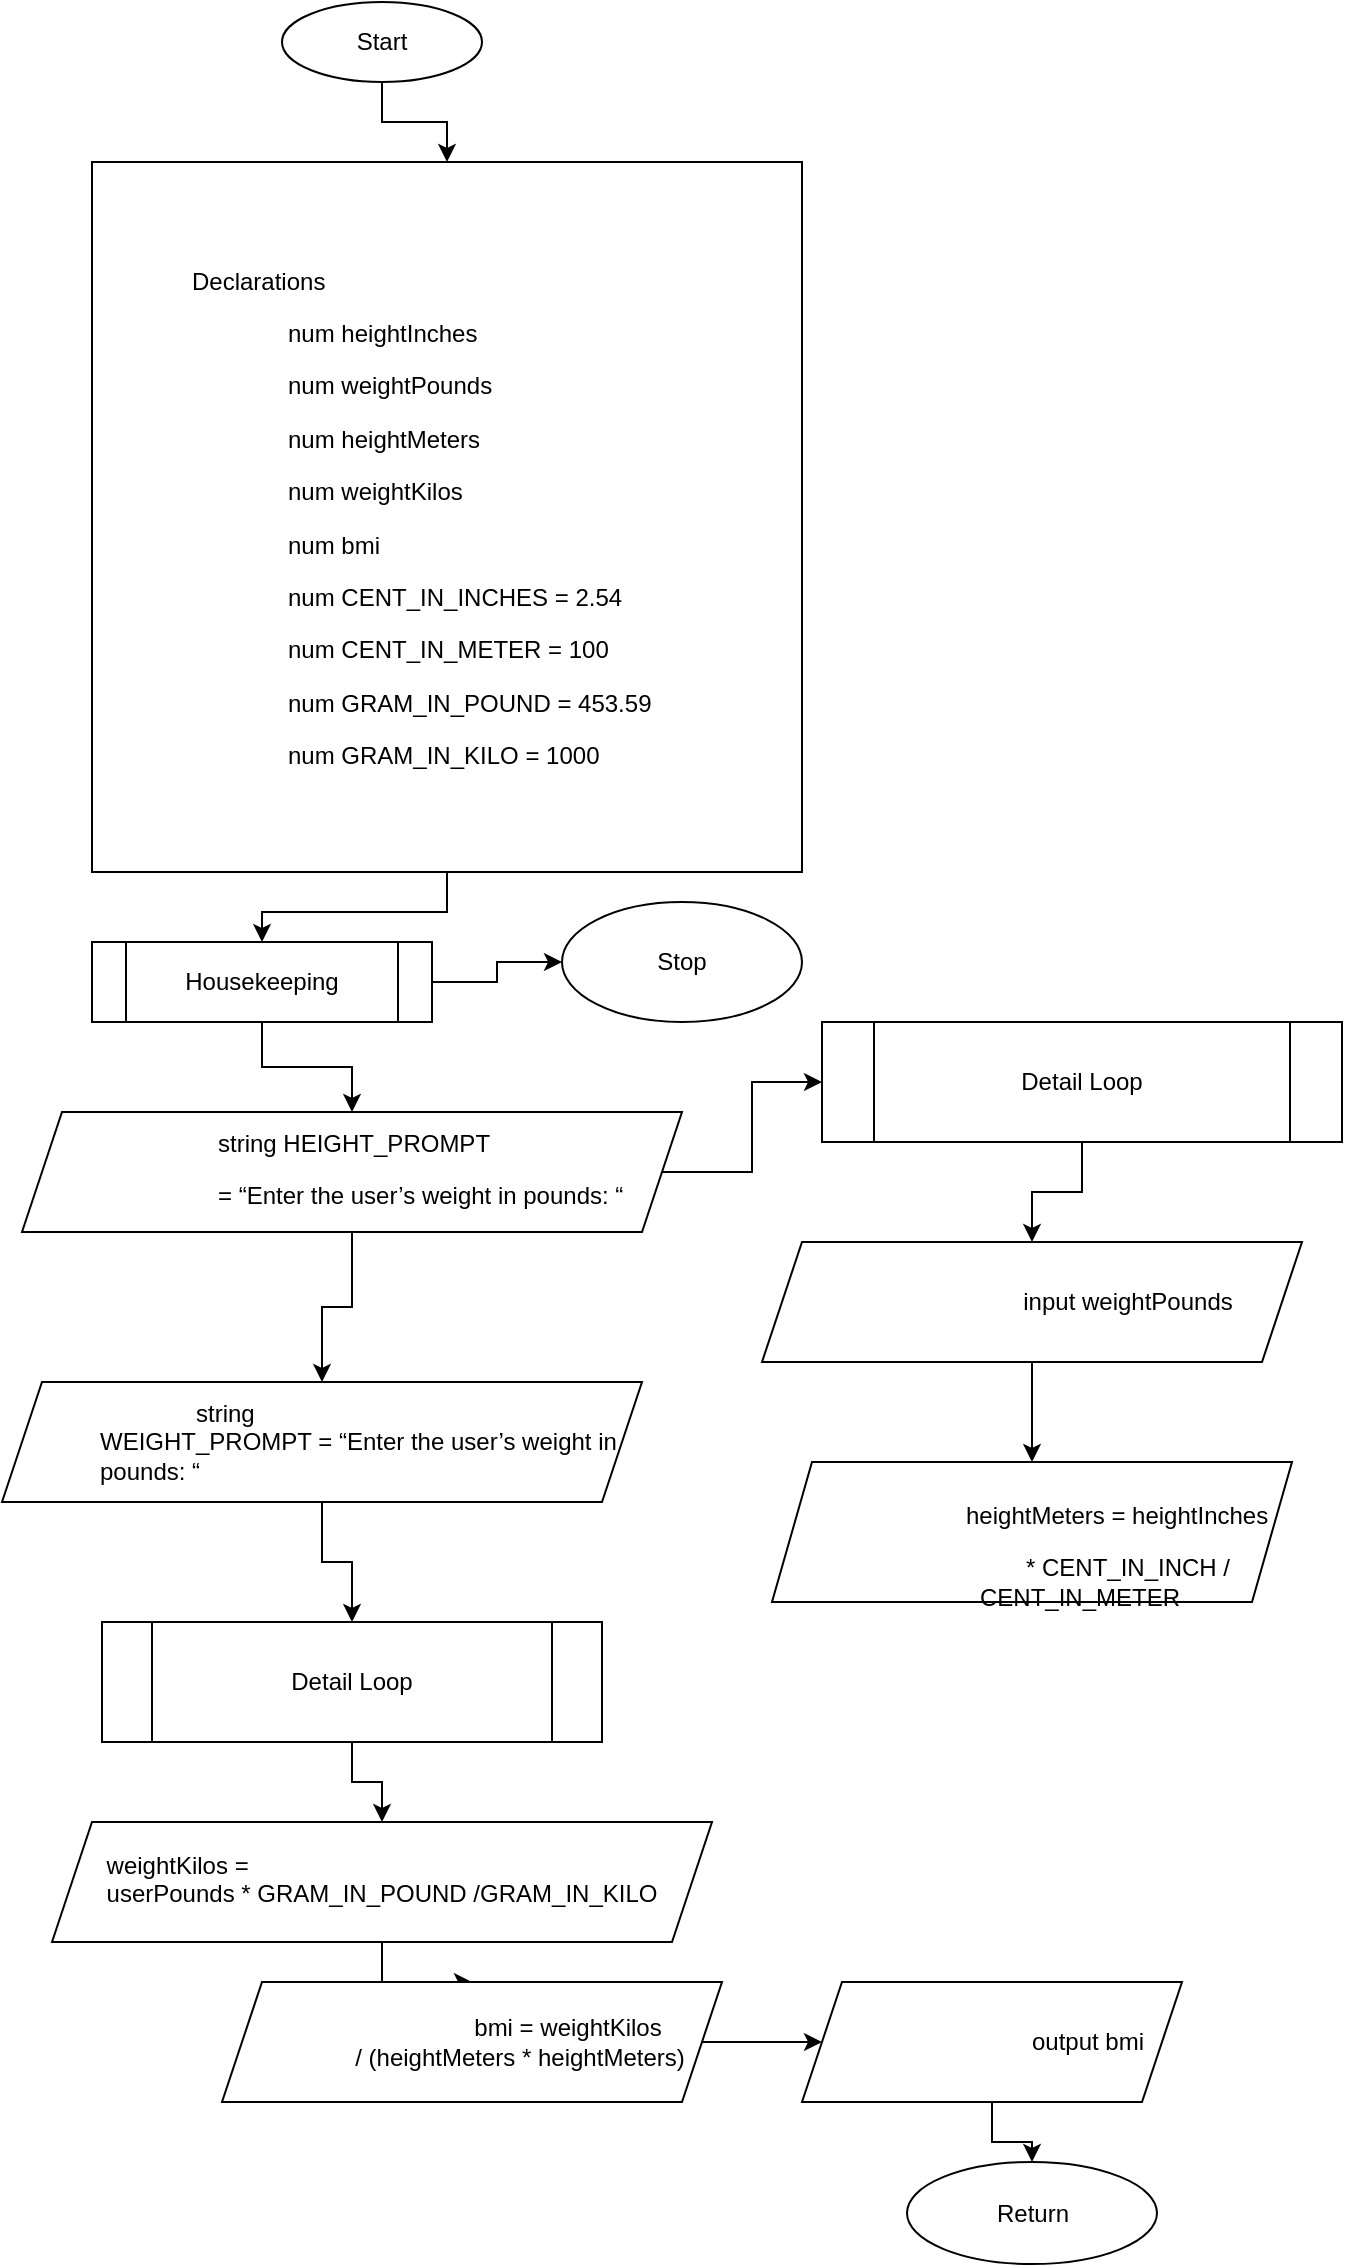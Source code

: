 <mxfile version="26.2.8">
  <diagram id="C5RBs43oDa-KdzZeNtuy" name="Page-1">
    <mxGraphModel dx="749" dy="734" grid="1" gridSize="10" guides="1" tooltips="1" connect="1" arrows="1" fold="1" page="1" pageScale="1" pageWidth="827" pageHeight="1169" math="0" shadow="0">
      <root>
        <mxCell id="WIyWlLk6GJQsqaUBKTNV-0" />
        <mxCell id="WIyWlLk6GJQsqaUBKTNV-1" parent="WIyWlLk6GJQsqaUBKTNV-0" />
        <mxCell id="RbLhCz3gmUlp0Z0hAFnV-11" value="" style="edgeStyle=orthogonalEdgeStyle;rounded=0;orthogonalLoop=1;jettySize=auto;html=1;" edge="1" parent="WIyWlLk6GJQsqaUBKTNV-1" source="RbLhCz3gmUlp0Z0hAFnV-6" target="RbLhCz3gmUlp0Z0hAFnV-7">
          <mxGeometry relative="1" as="geometry" />
        </mxCell>
        <mxCell id="RbLhCz3gmUlp0Z0hAFnV-6" value="Start" style="ellipse;whiteSpace=wrap;html=1;" vertex="1" parent="WIyWlLk6GJQsqaUBKTNV-1">
          <mxGeometry x="180" y="30" width="100" height="40" as="geometry" />
        </mxCell>
        <mxCell id="RbLhCz3gmUlp0Z0hAFnV-12" value="" style="edgeStyle=orthogonalEdgeStyle;rounded=0;orthogonalLoop=1;jettySize=auto;html=1;" edge="1" parent="WIyWlLk6GJQsqaUBKTNV-1" source="RbLhCz3gmUlp0Z0hAFnV-7" target="RbLhCz3gmUlp0Z0hAFnV-8">
          <mxGeometry relative="1" as="geometry" />
        </mxCell>
        <mxCell id="RbLhCz3gmUlp0Z0hAFnV-7" value="&lt;p style=&quot;text-indent: 0.5in;&quot; class=&quot;MsoNormal&quot;&gt;Declarations&lt;/p&gt;&lt;p style=&quot;margin-left: 0.5in; text-indent: 0.5in;&quot; class=&quot;MsoNormal&quot;&gt;num heightInches&lt;/p&gt;&lt;p style=&quot;margin-left: 0.5in; text-indent: 0.5in;&quot; class=&quot;MsoNormal&quot;&gt;num weightPounds&lt;/p&gt;&lt;p style=&quot;margin-left: 0.5in; text-indent: 0.5in;&quot; class=&quot;MsoNormal&quot;&gt;num heightMeters&lt;/p&gt;&lt;p style=&quot;margin-left: 0.5in; text-indent: 0.5in;&quot; class=&quot;MsoNormal&quot;&gt;num weightKilos&lt;/p&gt;&lt;p style=&quot;margin-left: 0.5in; text-indent: 0.5in;&quot; class=&quot;MsoNormal&quot;&gt;num bmi&lt;/p&gt;&lt;p style=&quot;margin-left:.5in;text-indent:.5in&quot; class=&quot;MsoNormal&quot;&gt;num CENT_IN_INCHES&amp;nbsp;= 2.54&lt;/p&gt;&lt;p style=&quot;margin-left:.5in;text-indent:.5in&quot; class=&quot;MsoNormal&quot;&gt;num CENT_IN_METER =&amp;nbsp;100&lt;/p&gt;&lt;p style=&quot;margin-left:.5in;text-indent:.5in&quot; class=&quot;MsoNormal&quot;&gt;num GRAM_IN_POUND&amp;nbsp;= 453.59&lt;/p&gt;&lt;p style=&quot;margin-left:.5in;text-indent:.5in&quot; class=&quot;MsoNormal&quot;&gt;num GRAM_IN_KILO =&amp;nbsp;1000&lt;/p&gt;" style="whiteSpace=wrap;html=1;aspect=fixed;align=left;" vertex="1" parent="WIyWlLk6GJQsqaUBKTNV-1">
          <mxGeometry x="85" y="110" width="355" height="355" as="geometry" />
        </mxCell>
        <mxCell id="RbLhCz3gmUlp0Z0hAFnV-14" value="" style="edgeStyle=orthogonalEdgeStyle;rounded=0;orthogonalLoop=1;jettySize=auto;html=1;" edge="1" parent="WIyWlLk6GJQsqaUBKTNV-1" source="RbLhCz3gmUlp0Z0hAFnV-8" target="RbLhCz3gmUlp0Z0hAFnV-13">
          <mxGeometry relative="1" as="geometry" />
        </mxCell>
        <mxCell id="RbLhCz3gmUlp0Z0hAFnV-37" value="" style="edgeStyle=orthogonalEdgeStyle;rounded=0;orthogonalLoop=1;jettySize=auto;html=1;" edge="1" parent="WIyWlLk6GJQsqaUBKTNV-1" source="RbLhCz3gmUlp0Z0hAFnV-8" target="RbLhCz3gmUlp0Z0hAFnV-36">
          <mxGeometry relative="1" as="geometry" />
        </mxCell>
        <mxCell id="RbLhCz3gmUlp0Z0hAFnV-8" value="Housekeeping" style="shape=process;whiteSpace=wrap;html=1;backgroundOutline=1;" vertex="1" parent="WIyWlLk6GJQsqaUBKTNV-1">
          <mxGeometry x="85" y="500" width="170" height="40" as="geometry" />
        </mxCell>
        <mxCell id="RbLhCz3gmUlp0Z0hAFnV-16" value="" style="edgeStyle=orthogonalEdgeStyle;rounded=0;orthogonalLoop=1;jettySize=auto;html=1;" edge="1" parent="WIyWlLk6GJQsqaUBKTNV-1" source="RbLhCz3gmUlp0Z0hAFnV-13" target="RbLhCz3gmUlp0Z0hAFnV-15">
          <mxGeometry relative="1" as="geometry" />
        </mxCell>
        <mxCell id="RbLhCz3gmUlp0Z0hAFnV-20" style="edgeStyle=orthogonalEdgeStyle;rounded=0;orthogonalLoop=1;jettySize=auto;html=1;entryX=0;entryY=0.5;entryDx=0;entryDy=0;" edge="1" parent="WIyWlLk6GJQsqaUBKTNV-1" source="RbLhCz3gmUlp0Z0hAFnV-13" target="RbLhCz3gmUlp0Z0hAFnV-17">
          <mxGeometry relative="1" as="geometry" />
        </mxCell>
        <mxCell id="RbLhCz3gmUlp0Z0hAFnV-13" value="&lt;p style=&quot;margin-left:.5in;text-indent:.5in&quot; class=&quot;MsoNormal&quot;&gt;&lt;span style=&quot;background-color: transparent; color: light-dark(rgb(0, 0, 0), rgb(255, 255, 255)); text-indent: 0.5in;&quot;&gt;&lt;br&gt;&lt;/span&gt;&lt;/p&gt;&lt;p style=&quot;margin-left:.5in;text-indent:.5in&quot; class=&quot;MsoNormal&quot;&gt;&lt;span style=&quot;background-color: transparent; color: light-dark(rgb(0, 0, 0), rgb(255, 255, 255)); text-indent: 0.5in;&quot;&gt;string HEIGHT_PROMPT&lt;/span&gt;&lt;/p&gt;&lt;p style=&quot;margin-left:.5in;text-indent:.5in&quot; class=&quot;MsoNormal&quot;&gt;&lt;span style=&quot;text-indent: 0.5in; background-color: transparent; color: light-dark(rgb(0, 0, 0), rgb(255, 255, 255));&quot;&gt;= “Enter the user’s weight in pounds: “&lt;/span&gt;&lt;/p&gt;&lt;br&gt;&lt;div&gt;&lt;br&gt;&lt;/div&gt;" style="shape=parallelogram;perimeter=parallelogramPerimeter;whiteSpace=wrap;html=1;fixedSize=1;align=left;" vertex="1" parent="WIyWlLk6GJQsqaUBKTNV-1">
          <mxGeometry x="50" y="585" width="330" height="60" as="geometry" />
        </mxCell>
        <mxCell id="RbLhCz3gmUlp0Z0hAFnV-23" value="" style="edgeStyle=orthogonalEdgeStyle;rounded=0;orthogonalLoop=1;jettySize=auto;html=1;" edge="1" parent="WIyWlLk6GJQsqaUBKTNV-1" source="RbLhCz3gmUlp0Z0hAFnV-15" target="RbLhCz3gmUlp0Z0hAFnV-22">
          <mxGeometry relative="1" as="geometry" />
        </mxCell>
        <mxCell id="RbLhCz3gmUlp0Z0hAFnV-15" value="&lt;p style=&quot;text-align: left; margin-left: 0.5in; text-indent: 0.5in;&quot; class=&quot;MsoNormal&quot;&gt;string&lt;br/&gt;WEIGHT_PROMPT = “Enter the user’s weight in pounds: “&lt;/p&gt;" style="shape=parallelogram;perimeter=parallelogramPerimeter;whiteSpace=wrap;html=1;fixedSize=1;" vertex="1" parent="WIyWlLk6GJQsqaUBKTNV-1">
          <mxGeometry x="40" y="720" width="320" height="60" as="geometry" />
        </mxCell>
        <mxCell id="RbLhCz3gmUlp0Z0hAFnV-19" value="" style="edgeStyle=orthogonalEdgeStyle;rounded=0;orthogonalLoop=1;jettySize=auto;html=1;" edge="1" parent="WIyWlLk6GJQsqaUBKTNV-1" source="RbLhCz3gmUlp0Z0hAFnV-17" target="RbLhCz3gmUlp0Z0hAFnV-18">
          <mxGeometry relative="1" as="geometry" />
        </mxCell>
        <mxCell id="RbLhCz3gmUlp0Z0hAFnV-17" value="Detail Loop" style="shape=process;whiteSpace=wrap;html=1;backgroundOutline=1;" vertex="1" parent="WIyWlLk6GJQsqaUBKTNV-1">
          <mxGeometry x="450" y="540" width="260" height="60" as="geometry" />
        </mxCell>
        <mxCell id="RbLhCz3gmUlp0Z0hAFnV-26" value="" style="edgeStyle=orthogonalEdgeStyle;rounded=0;orthogonalLoop=1;jettySize=auto;html=1;" edge="1" parent="WIyWlLk6GJQsqaUBKTNV-1" source="RbLhCz3gmUlp0Z0hAFnV-18" target="RbLhCz3gmUlp0Z0hAFnV-21">
          <mxGeometry relative="1" as="geometry" />
        </mxCell>
        <mxCell id="RbLhCz3gmUlp0Z0hAFnV-18" value="&lt;p style=&quot;text-align: left; margin-left: 0.5in; text-indent: 0.5in;&quot; class=&quot;MsoNormal&quot;&gt;input weightPounds&lt;/p&gt;" style="shape=parallelogram;perimeter=parallelogramPerimeter;whiteSpace=wrap;html=1;fixedSize=1;" vertex="1" parent="WIyWlLk6GJQsqaUBKTNV-1">
          <mxGeometry x="420" y="650" width="270" height="60" as="geometry" />
        </mxCell>
        <mxCell id="RbLhCz3gmUlp0Z0hAFnV-21" value="&lt;br&gt;&lt;br&gt;&lt;br&gt;&lt;p style=&quot;margin-left:.5in;text-indent:.5in&quot; class=&quot;MsoNormal&quot;&gt;&lt;span style=&quot;background-color: transparent; color: light-dark(rgb(0, 0, 0), rgb(255, 255, 255)); text-indent: 0.5in;&quot;&gt;&lt;br&gt;&lt;/span&gt;&lt;/p&gt;&lt;p style=&quot;margin-left:.5in;text-indent:.5in&quot; class=&quot;MsoNormal&quot;&gt;&lt;span style=&quot;background-color: transparent; color: light-dark(rgb(0, 0, 0), rgb(255, 255, 255)); text-indent: 0.5in;&quot;&gt;&lt;br&gt;&lt;/span&gt;&lt;/p&gt;&lt;p style=&quot;text-align: left; margin-left: 0.5in; text-indent: 0.5in;&quot; class=&quot;MsoNormal&quot;&gt;&lt;span style=&quot;background-color: transparent; color: light-dark(rgb(0, 0, 0), rgb(255, 255, 255)); text-indent: 0.5in;&quot;&gt;heightMeters = heightInches&lt;/span&gt;&lt;/p&gt;&lt;p style=&quot;margin-left:.5in;text-indent:.5in&quot; class=&quot;MsoNormal&quot;&gt;* CENT_IN_INCH / CENT_IN_METER&lt;/p&gt;&lt;br&gt;&lt;br&gt;&lt;br&gt;&lt;br&gt;&lt;div&gt;&lt;br/&gt;&lt;/div&gt;" style="shape=parallelogram;perimeter=parallelogramPerimeter;whiteSpace=wrap;html=1;fixedSize=1;" vertex="1" parent="WIyWlLk6GJQsqaUBKTNV-1">
          <mxGeometry x="425" y="760" width="260" height="70" as="geometry" />
        </mxCell>
        <mxCell id="RbLhCz3gmUlp0Z0hAFnV-29" value="" style="edgeStyle=orthogonalEdgeStyle;rounded=0;orthogonalLoop=1;jettySize=auto;html=1;" edge="1" parent="WIyWlLk6GJQsqaUBKTNV-1" source="RbLhCz3gmUlp0Z0hAFnV-22" target="RbLhCz3gmUlp0Z0hAFnV-27">
          <mxGeometry relative="1" as="geometry" />
        </mxCell>
        <mxCell id="RbLhCz3gmUlp0Z0hAFnV-22" value="Detail Loop" style="shape=process;whiteSpace=wrap;html=1;backgroundOutline=1;" vertex="1" parent="WIyWlLk6GJQsqaUBKTNV-1">
          <mxGeometry x="90" y="840" width="250" height="60" as="geometry" />
        </mxCell>
        <mxCell id="RbLhCz3gmUlp0Z0hAFnV-32" value="" style="edgeStyle=orthogonalEdgeStyle;rounded=0;orthogonalLoop=1;jettySize=auto;html=1;" edge="1" parent="WIyWlLk6GJQsqaUBKTNV-1" source="RbLhCz3gmUlp0Z0hAFnV-27" target="RbLhCz3gmUlp0Z0hAFnV-30">
          <mxGeometry relative="1" as="geometry" />
        </mxCell>
        <mxCell id="RbLhCz3gmUlp0Z0hAFnV-27" value="&lt;br&gt;&lt;br&gt;&lt;br&gt;&lt;p style=&quot;margin-left:.5in;text-indent:.5in&quot; class=&quot;MsoNormal&quot;&gt;&lt;br&gt;&lt;/p&gt;&lt;p style=&quot;margin-left:.5in;text-indent:.5in&quot; class=&quot;MsoNormal&quot;&gt;&lt;/p&gt;&lt;div style=&quot;text-align: left;&quot;&gt;&lt;span style=&quot;text-indent: 0.5in; background-color: transparent; color: light-dark(rgb(0, 0, 0), rgb(255, 255, 255));&quot;&gt;weightKilos =&lt;/span&gt;&lt;/div&gt;userPounds * GRAM_IN_POUND /GRAM_IN_KILO&lt;p&gt;&lt;/p&gt;&lt;br&gt;&lt;br&gt;&lt;br&gt;&lt;br&gt;&lt;div&gt;&lt;br/&gt;&lt;/div&gt;" style="shape=parallelogram;perimeter=parallelogramPerimeter;whiteSpace=wrap;html=1;fixedSize=1;" vertex="1" parent="WIyWlLk6GJQsqaUBKTNV-1">
          <mxGeometry x="65" y="940" width="330" height="60" as="geometry" />
        </mxCell>
        <mxCell id="RbLhCz3gmUlp0Z0hAFnV-33" value="" style="edgeStyle=orthogonalEdgeStyle;rounded=0;orthogonalLoop=1;jettySize=auto;html=1;" edge="1" parent="WIyWlLk6GJQsqaUBKTNV-1" source="RbLhCz3gmUlp0Z0hAFnV-30" target="RbLhCz3gmUlp0Z0hAFnV-31">
          <mxGeometry relative="1" as="geometry" />
        </mxCell>
        <mxCell id="RbLhCz3gmUlp0Z0hAFnV-30" value="&lt;p style=&quot;margin-left:.5in;text-indent:.5in&quot; class=&quot;MsoNormal&quot;&gt;bmi = weightKilos&lt;br/&gt;/ (heightMeters * heightMeters)&lt;/p&gt;" style="shape=parallelogram;perimeter=parallelogramPerimeter;whiteSpace=wrap;html=1;fixedSize=1;" vertex="1" parent="WIyWlLk6GJQsqaUBKTNV-1">
          <mxGeometry x="150" y="1020" width="250" height="60" as="geometry" />
        </mxCell>
        <mxCell id="RbLhCz3gmUlp0Z0hAFnV-35" value="" style="edgeStyle=orthogonalEdgeStyle;rounded=0;orthogonalLoop=1;jettySize=auto;html=1;" edge="1" parent="WIyWlLk6GJQsqaUBKTNV-1" source="RbLhCz3gmUlp0Z0hAFnV-31" target="RbLhCz3gmUlp0Z0hAFnV-34">
          <mxGeometry relative="1" as="geometry" />
        </mxCell>
        <mxCell id="RbLhCz3gmUlp0Z0hAFnV-31" value="&lt;p style=&quot;text-align: right; margin-left: 0.5in; text-indent: 0.5in;&quot; class=&quot;MsoNormal&quot;&gt;output bmi&lt;/p&gt;" style="shape=parallelogram;perimeter=parallelogramPerimeter;whiteSpace=wrap;html=1;fixedSize=1;" vertex="1" parent="WIyWlLk6GJQsqaUBKTNV-1">
          <mxGeometry x="440" y="1020" width="190" height="60" as="geometry" />
        </mxCell>
        <mxCell id="RbLhCz3gmUlp0Z0hAFnV-34" value="Return" style="ellipse;whiteSpace=wrap;html=1;" vertex="1" parent="WIyWlLk6GJQsqaUBKTNV-1">
          <mxGeometry x="492.5" y="1110" width="125" height="51" as="geometry" />
        </mxCell>
        <mxCell id="RbLhCz3gmUlp0Z0hAFnV-36" value="Stop" style="ellipse;whiteSpace=wrap;html=1;" vertex="1" parent="WIyWlLk6GJQsqaUBKTNV-1">
          <mxGeometry x="320" y="480" width="120" height="60" as="geometry" />
        </mxCell>
      </root>
    </mxGraphModel>
  </diagram>
</mxfile>
